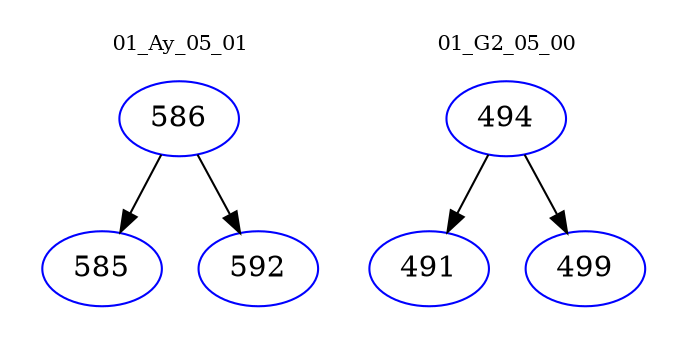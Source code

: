 digraph{
subgraph cluster_0 {
color = white
label = "01_Ay_05_01";
fontsize=10;
T0_586 [label="586", color="blue"]
T0_586 -> T0_585 [color="black"]
T0_585 [label="585", color="blue"]
T0_586 -> T0_592 [color="black"]
T0_592 [label="592", color="blue"]
}
subgraph cluster_1 {
color = white
label = "01_G2_05_00";
fontsize=10;
T1_494 [label="494", color="blue"]
T1_494 -> T1_491 [color="black"]
T1_491 [label="491", color="blue"]
T1_494 -> T1_499 [color="black"]
T1_499 [label="499", color="blue"]
}
}
